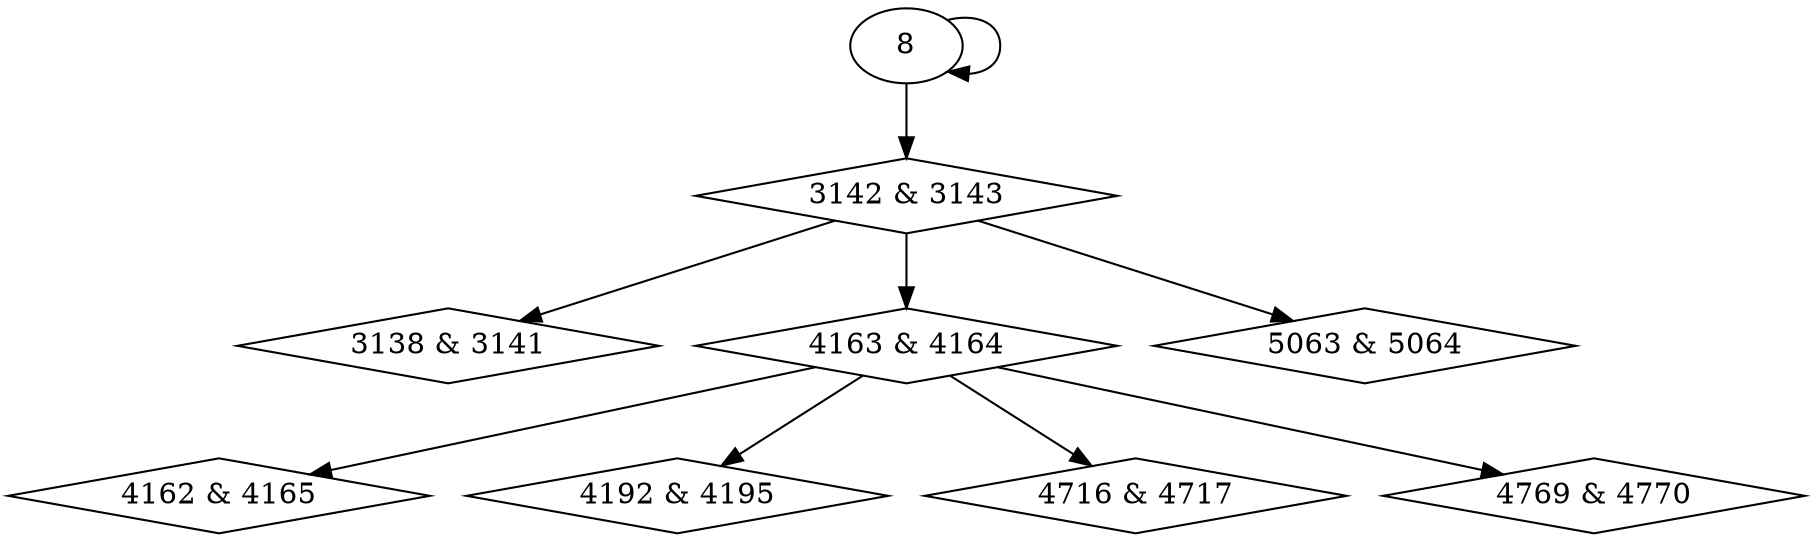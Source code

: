 digraph {
0 [label = "3138 & 3141", shape = diamond];
1 [label = "3142 & 3143", shape = diamond];
2 [label = "4162 & 4165", shape = diamond];
3 [label = "4163 & 4164", shape = diamond];
4 [label = "4192 & 4195", shape = diamond];
5 [label = "4716 & 4717", shape = diamond];
6 [label = "4769 & 4770", shape = diamond];
7 [label = "5063 & 5064", shape = diamond];
1 -> 0;
8 -> 1;
3 -> 2;
1 -> 3;
3 -> 4;
3 -> 5;
3 -> 6;
1 -> 7;
8 -> 8;
}
